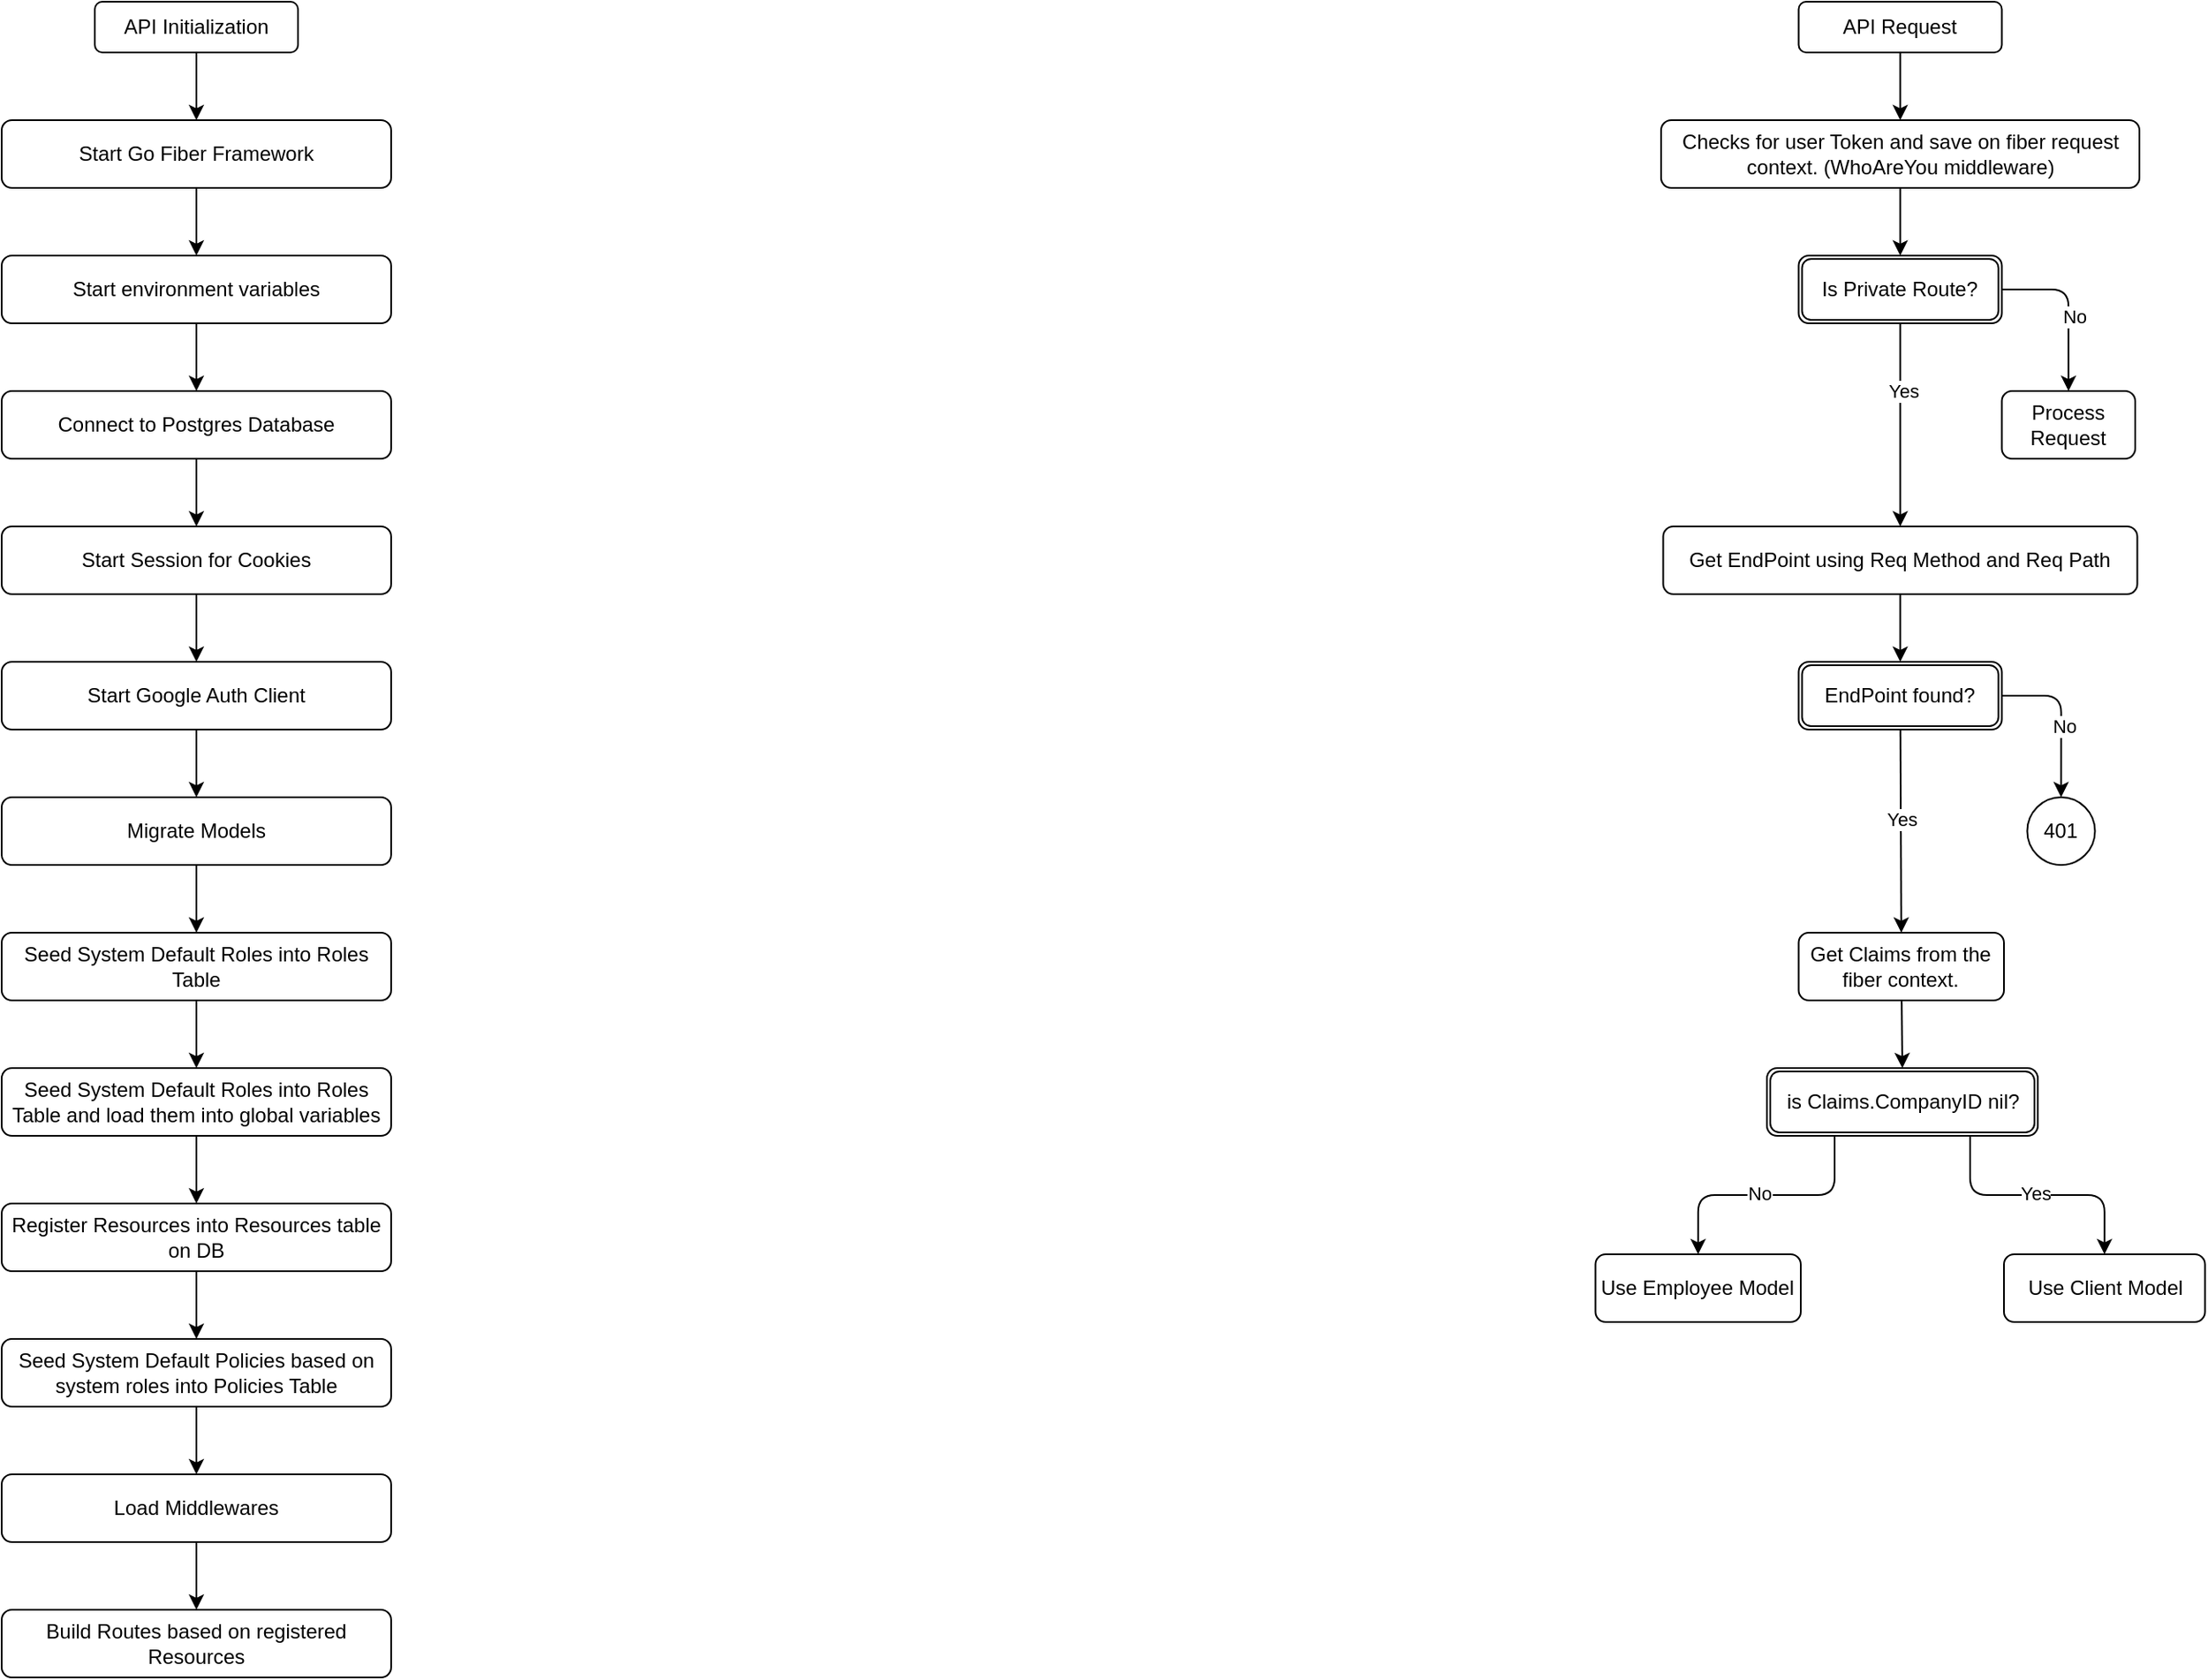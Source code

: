 <mxfile>
    <diagram id="YUusMCpgZFRGFOWQqa4S" name="Page-1">
        <mxGraphModel dx="2053" dy="425" grid="1" gridSize="10" guides="1" tooltips="1" connect="1" arrows="1" fold="1" page="1" pageScale="1" pageWidth="850" pageHeight="1100" math="0" shadow="0">
            <root>
                <mxCell id="0"/>
                <mxCell id="1" parent="0"/>
                <mxCell id="13" style="edgeStyle=none;html=1;entryX=0.5;entryY=0;entryDx=0;entryDy=0;" edge="1" parent="1" source="2" target="3">
                    <mxGeometry relative="1" as="geometry"/>
                </mxCell>
                <mxCell id="2" value="API Initialization" style="rounded=1;whiteSpace=wrap;html=1;" vertex="1" parent="1">
                    <mxGeometry x="-485" y="10" width="120" height="30" as="geometry"/>
                </mxCell>
                <mxCell id="14" style="edgeStyle=none;html=1;entryX=0.5;entryY=0;entryDx=0;entryDy=0;" edge="1" parent="1" source="3" target="4">
                    <mxGeometry relative="1" as="geometry"/>
                </mxCell>
                <mxCell id="3" value="Start Go Fiber Framework" style="rounded=1;whiteSpace=wrap;html=1;" vertex="1" parent="1">
                    <mxGeometry x="-540" y="80" width="230" height="40" as="geometry"/>
                </mxCell>
                <mxCell id="15" style="edgeStyle=none;html=1;entryX=0.5;entryY=0;entryDx=0;entryDy=0;" edge="1" parent="1" source="4" target="5">
                    <mxGeometry relative="1" as="geometry"/>
                </mxCell>
                <mxCell id="4" value="Start environment variables" style="rounded=1;whiteSpace=wrap;html=1;" vertex="1" parent="1">
                    <mxGeometry x="-540" y="160" width="230" height="40" as="geometry"/>
                </mxCell>
                <mxCell id="16" style="edgeStyle=none;html=1;entryX=0.5;entryY=0;entryDx=0;entryDy=0;" edge="1" parent="1" source="5" target="6">
                    <mxGeometry relative="1" as="geometry"/>
                </mxCell>
                <mxCell id="5" value="Connect to Po&lt;span style=&quot;font-family: monospace; font-size: 0px; text-align: start; text-wrap-mode: nowrap;&quot;&gt;%3CmxGraphModel%3E%3Croot%3E%3CmxCell%20id%3D%220%22%2F%3E%3CmxCell%20id%3D%221%22%20parent%3D%220%22%2F%3E%3CmxCell%20id%3D%222%22%20value%3D%22Start%20Environment%20Variables%22%20style%3D%22rounded%3D1%3BwhiteSpace%3Dwrap%3Bhtml%3D1%3B%22%20vertex%3D%221%22%20parent%3D%221%22%3E%3CmxGeometry%20x%3D%22105%22%20y%3D%22120%22%20width%3D%22230%22%20height%3D%2230%22%20as%3D%22geometry%22%2F%3E%3C%2FmxCell%3E%3C%2Froot%3E%3C%2FmxGraphModel%3E&lt;/span&gt;stgres Database" style="rounded=1;whiteSpace=wrap;html=1;" vertex="1" parent="1">
                    <mxGeometry x="-540" y="240" width="230" height="40" as="geometry"/>
                </mxCell>
                <mxCell id="18" style="edgeStyle=none;html=1;entryX=0.5;entryY=0;entryDx=0;entryDy=0;" edge="1" parent="1" source="6" target="7">
                    <mxGeometry relative="1" as="geometry"/>
                </mxCell>
                <mxCell id="6" value="Start Session for Cookies" style="rounded=1;whiteSpace=wrap;html=1;" vertex="1" parent="1">
                    <mxGeometry x="-540" y="320" width="230" height="40" as="geometry"/>
                </mxCell>
                <mxCell id="19" style="edgeStyle=none;html=1;entryX=0.5;entryY=0;entryDx=0;entryDy=0;" edge="1" parent="1" source="7" target="8">
                    <mxGeometry relative="1" as="geometry"/>
                </mxCell>
                <mxCell id="7" value="Start Google Auth Client" style="rounded=1;whiteSpace=wrap;html=1;" vertex="1" parent="1">
                    <mxGeometry x="-540" y="400" width="230" height="40" as="geometry"/>
                </mxCell>
                <mxCell id="20" style="edgeStyle=none;html=1;entryX=0.5;entryY=0;entryDx=0;entryDy=0;" edge="1" parent="1" source="8" target="9">
                    <mxGeometry relative="1" as="geometry"/>
                </mxCell>
                <mxCell id="8" value="Migrate Models" style="rounded=1;whiteSpace=wrap;html=1;" vertex="1" parent="1">
                    <mxGeometry x="-540" y="480" width="230" height="40" as="geometry"/>
                </mxCell>
                <mxCell id="21" style="edgeStyle=none;html=1;entryX=0.5;entryY=0;entryDx=0;entryDy=0;" edge="1" parent="1" source="9" target="10">
                    <mxGeometry relative="1" as="geometry"/>
                </mxCell>
                <mxCell id="9" value="Seed System Default Roles into Roles Table" style="rounded=1;whiteSpace=wrap;html=1;" vertex="1" parent="1">
                    <mxGeometry x="-540" y="560" width="230" height="40" as="geometry"/>
                </mxCell>
                <mxCell id="22" style="edgeStyle=none;html=1;entryX=0.5;entryY=0;entryDx=0;entryDy=0;" edge="1" parent="1" source="10" target="11">
                    <mxGeometry relative="1" as="geometry"/>
                </mxCell>
                <mxCell id="10" value="Seed System Default Roles into Roles Table and load them into global variables" style="rounded=1;whiteSpace=wrap;html=1;" vertex="1" parent="1">
                    <mxGeometry x="-540" y="640" width="230" height="40" as="geometry"/>
                </mxCell>
                <mxCell id="23" style="edgeStyle=none;html=1;entryX=0.5;entryY=0;entryDx=0;entryDy=0;" edge="1" parent="1" source="11" target="97">
                    <mxGeometry relative="1" as="geometry"/>
                </mxCell>
                <mxCell id="11" value="Register Resources into Resources table on DB" style="rounded=1;whiteSpace=wrap;html=1;" vertex="1" parent="1">
                    <mxGeometry x="-540" y="720" width="230" height="40" as="geometry"/>
                </mxCell>
                <mxCell id="25" style="edgeStyle=none;html=1;entryX=0.5;entryY=0;entryDx=0;entryDy=0;" edge="1" parent="1" source="12" target="24">
                    <mxGeometry relative="1" as="geometry"/>
                </mxCell>
                <mxCell id="12" value="Load Middlewares" style="rounded=1;whiteSpace=wrap;html=1;" vertex="1" parent="1">
                    <mxGeometry x="-540" y="880" width="230" height="40" as="geometry"/>
                </mxCell>
                <mxCell id="24" value="Build Routes based on registered Resources" style="rounded=1;whiteSpace=wrap;html=1;" vertex="1" parent="1">
                    <mxGeometry x="-540" y="960" width="230" height="40" as="geometry"/>
                </mxCell>
                <mxCell id="29" style="edgeStyle=none;html=1;entryX=0.5;entryY=0;entryDx=0;entryDy=0;" edge="1" parent="1" source="26" target="28">
                    <mxGeometry relative="1" as="geometry"/>
                </mxCell>
                <mxCell id="26" value="API Request" style="rounded=1;whiteSpace=wrap;html=1;" vertex="1" parent="1">
                    <mxGeometry x="521.25" y="10" width="120" height="30" as="geometry"/>
                </mxCell>
                <mxCell id="79" style="edgeStyle=none;html=1;entryX=0.5;entryY=0;entryDx=0;entryDy=0;" edge="1" parent="1" source="28" target="78">
                    <mxGeometry relative="1" as="geometry"/>
                </mxCell>
                <mxCell id="28" value="Checks for user Token and save on fiber request context. (WhoAreYou middleware)" style="rounded=1;whiteSpace=wrap;html=1;" vertex="1" parent="1">
                    <mxGeometry x="440" y="80" width="282.5" height="40" as="geometry"/>
                </mxCell>
                <mxCell id="33" value="Process Request" style="rounded=1;whiteSpace=wrap;html=1;" vertex="1" parent="1">
                    <mxGeometry x="641.25" y="240" width="78.75" height="40" as="geometry"/>
                </mxCell>
                <mxCell id="43" value="Use Client Model" style="rounded=1;whiteSpace=wrap;html=1;" vertex="1" parent="1">
                    <mxGeometry x="642.5" y="750" width="118.75" height="40" as="geometry"/>
                </mxCell>
                <mxCell id="45" value="Use Employee Model" style="rounded=1;whiteSpace=wrap;html=1;" vertex="1" parent="1">
                    <mxGeometry x="401.25" y="750" width="121.25" height="40" as="geometry"/>
                </mxCell>
                <mxCell id="52" style="edgeStyle=none;html=1;entryX=0.5;entryY=0;entryDx=0;entryDy=0;" edge="1" parent="1" source="47" target="92">
                    <mxGeometry relative="1" as="geometry">
                        <mxPoint x="582.5" y="400" as="targetPoint"/>
                    </mxGeometry>
                </mxCell>
                <mxCell id="47" value="Get EndPoint using Req Method and Req Path" style="rounded=1;whiteSpace=wrap;html=1;" vertex="1" parent="1">
                    <mxGeometry x="441.25" y="320" width="280" height="40" as="geometry"/>
                </mxCell>
                <mxCell id="55" style="edgeStyle=orthogonalEdgeStyle;html=1;entryX=0.5;entryY=0;entryDx=0;entryDy=0;exitX=1;exitY=0.5;exitDx=0;exitDy=0;" edge="1" parent="1" source="92" target="54">
                    <mxGeometry relative="1" as="geometry">
                        <mxPoint x="622.5" y="440" as="sourcePoint"/>
                    </mxGeometry>
                </mxCell>
                <mxCell id="56" value="No" style="edgeLabel;html=1;align=center;verticalAlign=middle;resizable=0;points=[];" vertex="1" connectable="0" parent="55">
                    <mxGeometry x="0.112" y="1" relative="1" as="geometry">
                        <mxPoint as="offset"/>
                    </mxGeometry>
                </mxCell>
                <mxCell id="54" value="401" style="ellipse;whiteSpace=wrap;html=1;aspect=fixed;" vertex="1" parent="1">
                    <mxGeometry x="656.25" y="480" width="40" height="40" as="geometry"/>
                </mxCell>
                <mxCell id="80" style="edgeStyle=orthogonalEdgeStyle;html=1;exitX=1;exitY=0.5;exitDx=0;exitDy=0;entryX=0.5;entryY=0;entryDx=0;entryDy=0;" edge="1" parent="1" source="78" target="33">
                    <mxGeometry relative="1" as="geometry"/>
                </mxCell>
                <mxCell id="95" value="No" style="edgeLabel;html=1;align=center;verticalAlign=middle;resizable=0;points=[];" vertex="1" connectable="0" parent="80">
                    <mxGeometry x="0.118" y="3" relative="1" as="geometry">
                        <mxPoint as="offset"/>
                    </mxGeometry>
                </mxCell>
                <mxCell id="91" style="edgeStyle=none;html=1;entryX=0.5;entryY=0;entryDx=0;entryDy=0;" edge="1" parent="1" source="78" target="47">
                    <mxGeometry relative="1" as="geometry"/>
                </mxCell>
                <mxCell id="96" value="Yes" style="edgeLabel;html=1;align=center;verticalAlign=middle;resizable=0;points=[];" vertex="1" connectable="0" parent="91">
                    <mxGeometry x="-0.336" y="1" relative="1" as="geometry">
                        <mxPoint as="offset"/>
                    </mxGeometry>
                </mxCell>
                <mxCell id="78" value="Is Private Route?" style="shape=ext;double=1;rounded=1;whiteSpace=wrap;html=1;" vertex="1" parent="1">
                    <mxGeometry x="521.25" y="160" width="120" height="40" as="geometry"/>
                </mxCell>
                <mxCell id="86" style="edgeStyle=none;html=1;entryX=0.5;entryY=0;entryDx=0;entryDy=0;" edge="1" parent="1" source="84" target="85">
                    <mxGeometry relative="1" as="geometry"/>
                </mxCell>
                <mxCell id="84" value="Get Claims from the fiber context." style="rounded=1;whiteSpace=wrap;html=1;" vertex="1" parent="1">
                    <mxGeometry x="521.25" y="560" width="121.25" height="40" as="geometry"/>
                </mxCell>
                <mxCell id="87" style="edgeStyle=orthogonalEdgeStyle;html=1;exitX=0.75;exitY=1;exitDx=0;exitDy=0;entryX=0.5;entryY=0;entryDx=0;entryDy=0;" edge="1" parent="1" source="85" target="43">
                    <mxGeometry relative="1" as="geometry"/>
                </mxCell>
                <mxCell id="89" value="Yes" style="edgeLabel;html=1;align=center;verticalAlign=middle;resizable=0;points=[];" vertex="1" connectable="0" parent="87">
                    <mxGeometry x="-0.013" y="1" relative="1" as="geometry">
                        <mxPoint as="offset"/>
                    </mxGeometry>
                </mxCell>
                <mxCell id="88" style="edgeStyle=orthogonalEdgeStyle;html=1;exitX=0.25;exitY=1;exitDx=0;exitDy=0;entryX=0.5;entryY=0;entryDx=0;entryDy=0;" edge="1" parent="1" source="85" target="45">
                    <mxGeometry relative="1" as="geometry"/>
                </mxCell>
                <mxCell id="90" value="No" style="edgeLabel;html=1;align=center;verticalAlign=middle;resizable=0;points=[];" vertex="1" connectable="0" parent="88">
                    <mxGeometry x="0.054" y="-1" relative="1" as="geometry">
                        <mxPoint as="offset"/>
                    </mxGeometry>
                </mxCell>
                <mxCell id="85" value="is Claims.CompanyID nil?" style="shape=ext;double=1;rounded=1;whiteSpace=wrap;html=1;" vertex="1" parent="1">
                    <mxGeometry x="502.5" y="640" width="160" height="40" as="geometry"/>
                </mxCell>
                <mxCell id="93" style="edgeStyle=none;html=1;entryX=0.5;entryY=0;entryDx=0;entryDy=0;" edge="1" parent="1" source="92" target="84">
                    <mxGeometry relative="1" as="geometry"/>
                </mxCell>
                <mxCell id="94" value="Yes" style="edgeLabel;html=1;align=center;verticalAlign=middle;resizable=0;points=[];" vertex="1" connectable="0" parent="93">
                    <mxGeometry x="-0.114" relative="1" as="geometry">
                        <mxPoint as="offset"/>
                    </mxGeometry>
                </mxCell>
                <mxCell id="92" value="EndPoint found?" style="shape=ext;double=1;rounded=1;whiteSpace=wrap;html=1;" vertex="1" parent="1">
                    <mxGeometry x="521.25" y="400" width="120" height="40" as="geometry"/>
                </mxCell>
                <mxCell id="98" style="edgeStyle=none;html=1;entryX=0.5;entryY=0;entryDx=0;entryDy=0;" edge="1" parent="1" source="97" target="12">
                    <mxGeometry relative="1" as="geometry"/>
                </mxCell>
                <mxCell id="97" value="Seed System Default Policies based on system roles into Policies Table" style="rounded=1;whiteSpace=wrap;html=1;strokeColor=light-dark(#000000,#FFFF66);" vertex="1" parent="1">
                    <mxGeometry x="-540" y="800" width="230" height="40" as="geometry"/>
                </mxCell>
            </root>
        </mxGraphModel>
    </diagram>
</mxfile>